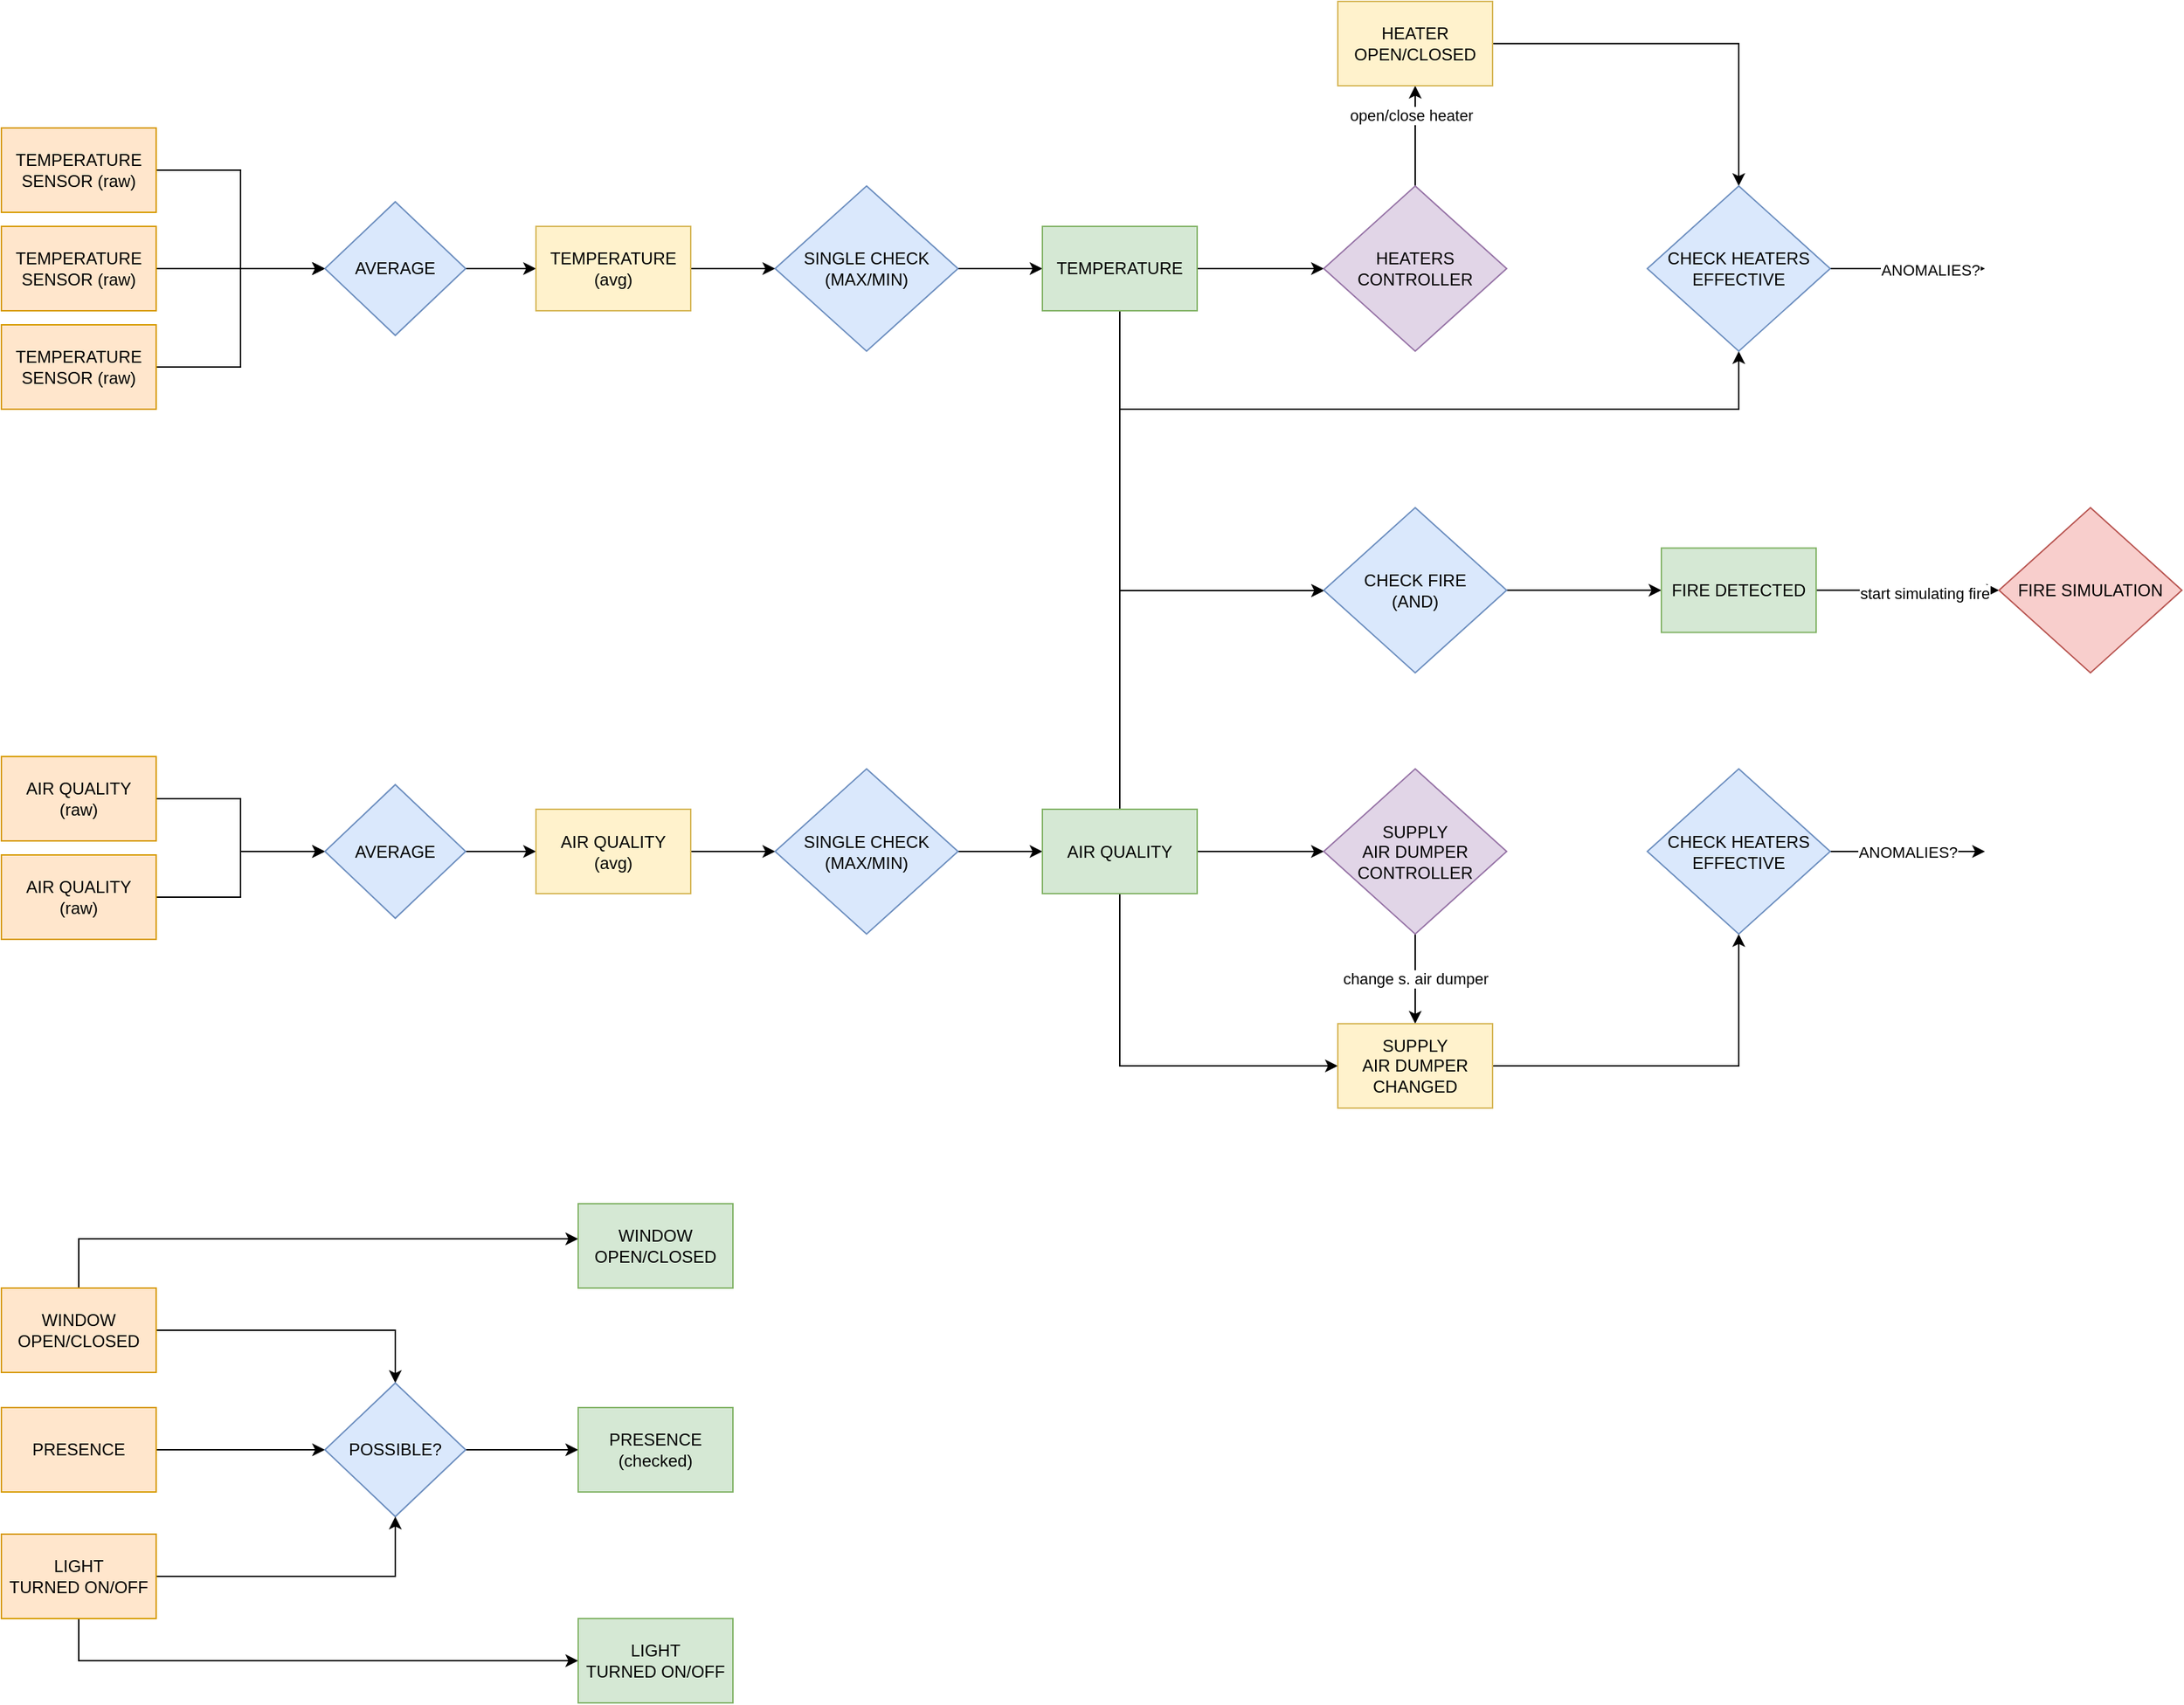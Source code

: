 <mxfile version="20.3.2" type="device"><diagram id="MTpGrsFu3xbQnaSAAbrI" name="Pagina-1"><mxGraphModel dx="1350" dy="1942" grid="1" gridSize="10" guides="1" tooltips="1" connect="1" arrows="1" fold="1" page="1" pageScale="1" pageWidth="827" pageHeight="1169" math="0" shadow="0"><root><mxCell id="0"/><mxCell id="1" parent="0"/><mxCell id="Uf9f3HomZ5SaKYTEOtqW-6" style="edgeStyle=orthogonalEdgeStyle;rounded=0;orthogonalLoop=1;jettySize=auto;html=1;" edge="1" parent="1" source="Uf9f3HomZ5SaKYTEOtqW-1" target="Uf9f3HomZ5SaKYTEOtqW-5"><mxGeometry relative="1" as="geometry"/></mxCell><mxCell id="Uf9f3HomZ5SaKYTEOtqW-1" value="TEMPERATURE&lt;br&gt;SENSOR (raw)" style="rounded=0;whiteSpace=wrap;html=1;fillColor=#ffe6cc;strokeColor=#d79b00;" vertex="1" parent="1"><mxGeometry x="50" y="80" width="110" height="60" as="geometry"/></mxCell><mxCell id="Uf9f3HomZ5SaKYTEOtqW-7" style="edgeStyle=orthogonalEdgeStyle;rounded=0;orthogonalLoop=1;jettySize=auto;html=1;" edge="1" parent="1" source="Uf9f3HomZ5SaKYTEOtqW-2" target="Uf9f3HomZ5SaKYTEOtqW-5"><mxGeometry relative="1" as="geometry"/></mxCell><mxCell id="Uf9f3HomZ5SaKYTEOtqW-2" value="TEMPERATURE&lt;br&gt;SENSOR (raw)" style="rounded=0;whiteSpace=wrap;html=1;fillColor=#ffe6cc;strokeColor=#d79b00;" vertex="1" parent="1"><mxGeometry x="50" y="150" width="110" height="60" as="geometry"/></mxCell><mxCell id="Uf9f3HomZ5SaKYTEOtqW-8" style="edgeStyle=orthogonalEdgeStyle;rounded=0;orthogonalLoop=1;jettySize=auto;html=1;" edge="1" parent="1" source="Uf9f3HomZ5SaKYTEOtqW-3" target="Uf9f3HomZ5SaKYTEOtqW-5"><mxGeometry relative="1" as="geometry"/></mxCell><mxCell id="Uf9f3HomZ5SaKYTEOtqW-3" value="TEMPERATURE&lt;br&gt;SENSOR (raw)" style="rounded=0;whiteSpace=wrap;html=1;fillColor=#ffe6cc;strokeColor=#d79b00;" vertex="1" parent="1"><mxGeometry x="50" y="220" width="110" height="60" as="geometry"/></mxCell><mxCell id="Uf9f3HomZ5SaKYTEOtqW-27" style="edgeStyle=orthogonalEdgeStyle;rounded=0;orthogonalLoop=1;jettySize=auto;html=1;" edge="1" parent="1" source="Uf9f3HomZ5SaKYTEOtqW-5" target="Uf9f3HomZ5SaKYTEOtqW-25"><mxGeometry relative="1" as="geometry"/></mxCell><mxCell id="Uf9f3HomZ5SaKYTEOtqW-5" value="AVERAGE" style="rhombus;whiteSpace=wrap;html=1;fillColor=#dae8fc;strokeColor=#6c8ebf;" vertex="1" parent="1"><mxGeometry x="280" y="132.5" width="100" height="95" as="geometry"/></mxCell><mxCell id="Uf9f3HomZ5SaKYTEOtqW-12" style="edgeStyle=orthogonalEdgeStyle;rounded=0;orthogonalLoop=1;jettySize=auto;html=1;" edge="1" parent="1" source="Uf9f3HomZ5SaKYTEOtqW-9" target="Uf9f3HomZ5SaKYTEOtqW-11"><mxGeometry relative="1" as="geometry"/></mxCell><mxCell id="Uf9f3HomZ5SaKYTEOtqW-9" value="AIR QUALITY&lt;br&gt;(raw)" style="rounded=0;whiteSpace=wrap;html=1;fillColor=#ffe6cc;strokeColor=#d79b00;" vertex="1" parent="1"><mxGeometry x="50" y="527" width="110" height="60" as="geometry"/></mxCell><mxCell id="Uf9f3HomZ5SaKYTEOtqW-13" style="edgeStyle=orthogonalEdgeStyle;rounded=0;orthogonalLoop=1;jettySize=auto;html=1;" edge="1" parent="1" source="Uf9f3HomZ5SaKYTEOtqW-10" target="Uf9f3HomZ5SaKYTEOtqW-11"><mxGeometry relative="1" as="geometry"/></mxCell><mxCell id="Uf9f3HomZ5SaKYTEOtqW-10" value="AIR QUALITY&lt;br&gt;(raw)" style="rounded=0;whiteSpace=wrap;html=1;fillColor=#ffe6cc;strokeColor=#d79b00;" vertex="1" parent="1"><mxGeometry x="50" y="597" width="110" height="60" as="geometry"/></mxCell><mxCell id="Uf9f3HomZ5SaKYTEOtqW-34" style="edgeStyle=orthogonalEdgeStyle;rounded=0;orthogonalLoop=1;jettySize=auto;html=1;" edge="1" parent="1" source="Uf9f3HomZ5SaKYTEOtqW-11" target="Uf9f3HomZ5SaKYTEOtqW-31"><mxGeometry relative="1" as="geometry"/></mxCell><mxCell id="Uf9f3HomZ5SaKYTEOtqW-11" value="AVERAGE" style="rhombus;whiteSpace=wrap;html=1;fillColor=#dae8fc;strokeColor=#6c8ebf;" vertex="1" parent="1"><mxGeometry x="280" y="547" width="100" height="95" as="geometry"/></mxCell><mxCell id="Uf9f3HomZ5SaKYTEOtqW-17" style="edgeStyle=orthogonalEdgeStyle;rounded=0;orthogonalLoop=1;jettySize=auto;html=1;" edge="1" parent="1" source="Uf9f3HomZ5SaKYTEOtqW-14" target="Uf9f3HomZ5SaKYTEOtqW-16"><mxGeometry relative="1" as="geometry"/></mxCell><mxCell id="Uf9f3HomZ5SaKYTEOtqW-14" value="PRESENCE" style="rounded=0;whiteSpace=wrap;html=1;fillColor=#ffe6cc;strokeColor=#d79b00;" vertex="1" parent="1"><mxGeometry x="50" y="990" width="110" height="60" as="geometry"/></mxCell><mxCell id="Uf9f3HomZ5SaKYTEOtqW-18" style="edgeStyle=orthogonalEdgeStyle;rounded=0;orthogonalLoop=1;jettySize=auto;html=1;" edge="1" parent="1" source="Uf9f3HomZ5SaKYTEOtqW-57" target="Uf9f3HomZ5SaKYTEOtqW-16"><mxGeometry relative="1" as="geometry"><mxPoint x="160" y="930" as="sourcePoint"/></mxGeometry></mxCell><mxCell id="Uf9f3HomZ5SaKYTEOtqW-41" style="edgeStyle=orthogonalEdgeStyle;rounded=0;orthogonalLoop=1;jettySize=auto;html=1;" edge="1" parent="1" source="Uf9f3HomZ5SaKYTEOtqW-57" target="Uf9f3HomZ5SaKYTEOtqW-58"><mxGeometry relative="1" as="geometry"><mxPoint x="105" y="900" as="sourcePoint"/><mxPoint x="460" y="870" as="targetPoint"/><Array as="points"><mxPoint x="105" y="870"/></Array></mxGeometry></mxCell><mxCell id="Uf9f3HomZ5SaKYTEOtqW-38" style="edgeStyle=orthogonalEdgeStyle;rounded=0;orthogonalLoop=1;jettySize=auto;html=1;" edge="1" parent="1" source="Uf9f3HomZ5SaKYTEOtqW-16" target="Uf9f3HomZ5SaKYTEOtqW-37"><mxGeometry relative="1" as="geometry"/></mxCell><mxCell id="Uf9f3HomZ5SaKYTEOtqW-16" value="POSSIBLE?" style="rhombus;whiteSpace=wrap;html=1;fillColor=#dae8fc;strokeColor=#6c8ebf;" vertex="1" parent="1"><mxGeometry x="280" y="972.5" width="100" height="95" as="geometry"/></mxCell><mxCell id="Uf9f3HomZ5SaKYTEOtqW-21" style="edgeStyle=orthogonalEdgeStyle;rounded=0;orthogonalLoop=1;jettySize=auto;html=1;" edge="1" parent="1" source="Uf9f3HomZ5SaKYTEOtqW-60" target="Uf9f3HomZ5SaKYTEOtqW-16"><mxGeometry relative="1" as="geometry"><mxPoint x="160" y="1110" as="sourcePoint"/></mxGeometry></mxCell><mxCell id="Uf9f3HomZ5SaKYTEOtqW-42" style="edgeStyle=orthogonalEdgeStyle;rounded=0;orthogonalLoop=1;jettySize=auto;html=1;" edge="1" parent="1" source="Uf9f3HomZ5SaKYTEOtqW-60" target="Uf9f3HomZ5SaKYTEOtqW-59"><mxGeometry relative="1" as="geometry"><mxPoint x="105" y="1140" as="sourcePoint"/><mxPoint x="460" y="1170" as="targetPoint"/><Array as="points"><mxPoint x="105" y="1170"/></Array></mxGeometry></mxCell><mxCell id="Uf9f3HomZ5SaKYTEOtqW-28" style="edgeStyle=orthogonalEdgeStyle;rounded=0;orthogonalLoop=1;jettySize=auto;html=1;" edge="1" parent="1" source="Uf9f3HomZ5SaKYTEOtqW-25" target="Uf9f3HomZ5SaKYTEOtqW-26"><mxGeometry relative="1" as="geometry"/></mxCell><mxCell id="Uf9f3HomZ5SaKYTEOtqW-25" value="TEMPERATURE&lt;br&gt;(avg)" style="rounded=0;whiteSpace=wrap;html=1;fillColor=#fff2cc;strokeColor=#d6b656;" vertex="1" parent="1"><mxGeometry x="430" y="150" width="110" height="60" as="geometry"/></mxCell><mxCell id="Uf9f3HomZ5SaKYTEOtqW-30" style="edgeStyle=orthogonalEdgeStyle;rounded=0;orthogonalLoop=1;jettySize=auto;html=1;" edge="1" parent="1" source="Uf9f3HomZ5SaKYTEOtqW-26" target="Uf9f3HomZ5SaKYTEOtqW-29"><mxGeometry relative="1" as="geometry"/></mxCell><mxCell id="Uf9f3HomZ5SaKYTEOtqW-26" value="SINGLE CHECK&lt;br&gt;(MAX/MIN)" style="rhombus;whiteSpace=wrap;html=1;fillColor=#dae8fc;strokeColor=#6c8ebf;" vertex="1" parent="1"><mxGeometry x="600" y="121.25" width="130" height="117.5" as="geometry"/></mxCell><mxCell id="Uf9f3HomZ5SaKYTEOtqW-44" style="edgeStyle=orthogonalEdgeStyle;rounded=0;orthogonalLoop=1;jettySize=auto;html=1;" edge="1" parent="1" source="Uf9f3HomZ5SaKYTEOtqW-29" target="Uf9f3HomZ5SaKYTEOtqW-43"><mxGeometry relative="1" as="geometry"/></mxCell><mxCell id="Uf9f3HomZ5SaKYTEOtqW-51" style="edgeStyle=orthogonalEdgeStyle;rounded=0;orthogonalLoop=1;jettySize=auto;html=1;" edge="1" parent="1" source="Uf9f3HomZ5SaKYTEOtqW-29" target="Uf9f3HomZ5SaKYTEOtqW-49"><mxGeometry relative="1" as="geometry"><Array as="points"><mxPoint x="845" y="280"/><mxPoint x="1285" y="280"/></Array></mxGeometry></mxCell><mxCell id="Uf9f3HomZ5SaKYTEOtqW-72" style="edgeStyle=orthogonalEdgeStyle;rounded=0;orthogonalLoop=1;jettySize=auto;html=1;" edge="1" parent="1" source="Uf9f3HomZ5SaKYTEOtqW-29" target="Uf9f3HomZ5SaKYTEOtqW-71"><mxGeometry relative="1" as="geometry"><Array as="points"><mxPoint x="845" y="409"/></Array></mxGeometry></mxCell><mxCell id="Uf9f3HomZ5SaKYTEOtqW-29" value="TEMPERATURE" style="rounded=0;whiteSpace=wrap;html=1;fillColor=#d5e8d4;strokeColor=#82b366;" vertex="1" parent="1"><mxGeometry x="790" y="150" width="110" height="60" as="geometry"/></mxCell><mxCell id="Uf9f3HomZ5SaKYTEOtqW-35" style="edgeStyle=orthogonalEdgeStyle;rounded=0;orthogonalLoop=1;jettySize=auto;html=1;" edge="1" parent="1" source="Uf9f3HomZ5SaKYTEOtqW-31" target="Uf9f3HomZ5SaKYTEOtqW-32"><mxGeometry relative="1" as="geometry"/></mxCell><mxCell id="Uf9f3HomZ5SaKYTEOtqW-31" value="AIR QUALITY&lt;br&gt;(avg)" style="rounded=0;whiteSpace=wrap;html=1;fillColor=#fff2cc;strokeColor=#d6b656;" vertex="1" parent="1"><mxGeometry x="430" y="564.5" width="110" height="60" as="geometry"/></mxCell><mxCell id="Uf9f3HomZ5SaKYTEOtqW-36" style="edgeStyle=orthogonalEdgeStyle;rounded=0;orthogonalLoop=1;jettySize=auto;html=1;" edge="1" parent="1" source="Uf9f3HomZ5SaKYTEOtqW-32" target="Uf9f3HomZ5SaKYTEOtqW-33"><mxGeometry relative="1" as="geometry"/></mxCell><mxCell id="Uf9f3HomZ5SaKYTEOtqW-32" value="SINGLE CHECK&lt;br&gt;(MAX/MIN)" style="rhombus;whiteSpace=wrap;html=1;fillColor=#dae8fc;strokeColor=#6c8ebf;" vertex="1" parent="1"><mxGeometry x="600" y="535.75" width="130" height="117.5" as="geometry"/></mxCell><mxCell id="Uf9f3HomZ5SaKYTEOtqW-64" style="edgeStyle=orthogonalEdgeStyle;rounded=0;orthogonalLoop=1;jettySize=auto;html=1;" edge="1" parent="1" source="Uf9f3HomZ5SaKYTEOtqW-33" target="Uf9f3HomZ5SaKYTEOtqW-63"><mxGeometry relative="1" as="geometry"/></mxCell><mxCell id="Uf9f3HomZ5SaKYTEOtqW-66" style="edgeStyle=orthogonalEdgeStyle;rounded=0;orthogonalLoop=1;jettySize=auto;html=1;" edge="1" parent="1" source="Uf9f3HomZ5SaKYTEOtqW-33" target="Uf9f3HomZ5SaKYTEOtqW-65"><mxGeometry relative="1" as="geometry"><Array as="points"><mxPoint x="845" y="747"/></Array></mxGeometry></mxCell><mxCell id="Uf9f3HomZ5SaKYTEOtqW-73" style="edgeStyle=orthogonalEdgeStyle;rounded=0;orthogonalLoop=1;jettySize=auto;html=1;" edge="1" parent="1" source="Uf9f3HomZ5SaKYTEOtqW-33" target="Uf9f3HomZ5SaKYTEOtqW-71"><mxGeometry relative="1" as="geometry"><Array as="points"><mxPoint x="845" y="409"/></Array></mxGeometry></mxCell><mxCell id="Uf9f3HomZ5SaKYTEOtqW-33" value="AIR QUALITY" style="rounded=0;whiteSpace=wrap;html=1;fillColor=#d5e8d4;strokeColor=#82b366;" vertex="1" parent="1"><mxGeometry x="790" y="564.5" width="110" height="60" as="geometry"/></mxCell><mxCell id="Uf9f3HomZ5SaKYTEOtqW-37" value="PRESENCE&lt;br&gt;(checked)" style="rounded=0;whiteSpace=wrap;html=1;fillColor=#d5e8d4;strokeColor=#82b366;" vertex="1" parent="1"><mxGeometry x="460" y="990" width="110" height="60" as="geometry"/></mxCell><mxCell id="Uf9f3HomZ5SaKYTEOtqW-46" style="edgeStyle=orthogonalEdgeStyle;rounded=0;orthogonalLoop=1;jettySize=auto;html=1;" edge="1" parent="1" source="Uf9f3HomZ5SaKYTEOtqW-43" target="Uf9f3HomZ5SaKYTEOtqW-48"><mxGeometry relative="1" as="geometry"><mxPoint x="1170" y="40" as="targetPoint"/><Array as="points"><mxPoint x="1055" y="80"/><mxPoint x="1055" y="80"/></Array></mxGeometry></mxCell><mxCell id="Uf9f3HomZ5SaKYTEOtqW-47" value="open/close heater" style="edgeLabel;html=1;align=center;verticalAlign=middle;resizable=0;points=[];" vertex="1" connectable="0" parent="Uf9f3HomZ5SaKYTEOtqW-46"><mxGeometry x="0.422" y="3" relative="1" as="geometry"><mxPoint as="offset"/></mxGeometry></mxCell><mxCell id="Uf9f3HomZ5SaKYTEOtqW-43" value="HEATERS&lt;br&gt;CONTROLLER" style="rhombus;whiteSpace=wrap;html=1;fillColor=#e1d5e7;strokeColor=#9673a6;" vertex="1" parent="1"><mxGeometry x="990" y="121.25" width="130" height="117.5" as="geometry"/></mxCell><mxCell id="Uf9f3HomZ5SaKYTEOtqW-50" style="edgeStyle=orthogonalEdgeStyle;rounded=0;orthogonalLoop=1;jettySize=auto;html=1;" edge="1" parent="1" source="Uf9f3HomZ5SaKYTEOtqW-48" target="Uf9f3HomZ5SaKYTEOtqW-49"><mxGeometry relative="1" as="geometry"/></mxCell><mxCell id="Uf9f3HomZ5SaKYTEOtqW-48" value="HEATER&lt;br&gt;OPEN/CLOSED" style="rounded=0;whiteSpace=wrap;html=1;fillColor=#fff2cc;strokeColor=#d6b656;" vertex="1" parent="1"><mxGeometry x="1000" y="-10" width="110" height="60" as="geometry"/></mxCell><mxCell id="Uf9f3HomZ5SaKYTEOtqW-52" style="edgeStyle=orthogonalEdgeStyle;rounded=0;orthogonalLoop=1;jettySize=auto;html=1;" edge="1" parent="1" source="Uf9f3HomZ5SaKYTEOtqW-49"><mxGeometry relative="1" as="geometry"><mxPoint x="1460" y="180" as="targetPoint"/></mxGeometry></mxCell><mxCell id="Uf9f3HomZ5SaKYTEOtqW-53" value="ANOMALIES?" style="edgeLabel;html=1;align=center;verticalAlign=middle;resizable=0;points=[];" vertex="1" connectable="0" parent="Uf9f3HomZ5SaKYTEOtqW-52"><mxGeometry x="0.293" relative="1" as="geometry"><mxPoint as="offset"/></mxGeometry></mxCell><mxCell id="Uf9f3HomZ5SaKYTEOtqW-49" value="CHECK HEATERS&lt;br&gt;EFFECTIVE" style="rhombus;whiteSpace=wrap;html=1;fillColor=#dae8fc;strokeColor=#6c8ebf;" vertex="1" parent="1"><mxGeometry x="1220" y="121.25" width="130" height="117.5" as="geometry"/></mxCell><mxCell id="Uf9f3HomZ5SaKYTEOtqW-57" value="WINDOW&lt;br&gt;OPEN/CLOSED" style="rounded=0;whiteSpace=wrap;html=1;fillColor=#ffe6cc;strokeColor=#d79b00;" vertex="1" parent="1"><mxGeometry x="50" y="905" width="110" height="60" as="geometry"/></mxCell><mxCell id="Uf9f3HomZ5SaKYTEOtqW-58" value="WINDOW&lt;br&gt;OPEN/CLOSED" style="rounded=0;whiteSpace=wrap;html=1;fillColor=#d5e8d4;strokeColor=#82b366;" vertex="1" parent="1"><mxGeometry x="460" y="845" width="110" height="60" as="geometry"/></mxCell><mxCell id="Uf9f3HomZ5SaKYTEOtqW-59" value="LIGHT&lt;br&gt;TURNED ON/OFF" style="rounded=0;whiteSpace=wrap;html=1;fillColor=#d5e8d4;strokeColor=#82b366;" vertex="1" parent="1"><mxGeometry x="460" y="1140" width="110" height="60" as="geometry"/></mxCell><mxCell id="Uf9f3HomZ5SaKYTEOtqW-60" value="LIGHT&lt;br&gt;TURNED ON/OFF" style="rounded=0;whiteSpace=wrap;html=1;fillColor=#ffe6cc;strokeColor=#d79b00;" vertex="1" parent="1"><mxGeometry x="50" y="1080" width="110" height="60" as="geometry"/></mxCell><mxCell id="Uf9f3HomZ5SaKYTEOtqW-68" value="change s. air dumper" style="edgeStyle=orthogonalEdgeStyle;rounded=0;orthogonalLoop=1;jettySize=auto;html=1;" edge="1" parent="1" source="Uf9f3HomZ5SaKYTEOtqW-63" target="Uf9f3HomZ5SaKYTEOtqW-65"><mxGeometry relative="1" as="geometry"/></mxCell><mxCell id="Uf9f3HomZ5SaKYTEOtqW-63" value="SUPPLY &lt;br&gt;AIR DUMPER CONTROLLER" style="rhombus;whiteSpace=wrap;html=1;fillColor=#e1d5e7;strokeColor=#9673a6;" vertex="1" parent="1"><mxGeometry x="990" y="535.75" width="130" height="117.5" as="geometry"/></mxCell><mxCell id="Uf9f3HomZ5SaKYTEOtqW-69" style="edgeStyle=orthogonalEdgeStyle;rounded=0;orthogonalLoop=1;jettySize=auto;html=1;" edge="1" parent="1" source="Uf9f3HomZ5SaKYTEOtqW-65" target="Uf9f3HomZ5SaKYTEOtqW-67"><mxGeometry relative="1" as="geometry"/></mxCell><mxCell id="Uf9f3HomZ5SaKYTEOtqW-65" value="SUPPLY&lt;br&gt;AIR DUMPER&lt;br&gt;CHANGED" style="rounded=0;whiteSpace=wrap;html=1;fillColor=#fff2cc;strokeColor=#d6b656;" vertex="1" parent="1"><mxGeometry x="1000" y="717" width="110" height="60" as="geometry"/></mxCell><mxCell id="Uf9f3HomZ5SaKYTEOtqW-70" value="ANOMALIES?" style="edgeStyle=orthogonalEdgeStyle;rounded=0;orthogonalLoop=1;jettySize=auto;html=1;" edge="1" parent="1" source="Uf9f3HomZ5SaKYTEOtqW-67"><mxGeometry relative="1" as="geometry"><mxPoint x="1460" y="594.5" as="targetPoint"/></mxGeometry></mxCell><mxCell id="Uf9f3HomZ5SaKYTEOtqW-67" value="CHECK HEATERS&lt;br&gt;EFFECTIVE" style="rhombus;whiteSpace=wrap;html=1;fillColor=#dae8fc;strokeColor=#6c8ebf;" vertex="1" parent="1"><mxGeometry x="1220" y="535.75" width="130" height="117.5" as="geometry"/></mxCell><mxCell id="Uf9f3HomZ5SaKYTEOtqW-75" style="edgeStyle=orthogonalEdgeStyle;rounded=0;orthogonalLoop=1;jettySize=auto;html=1;" edge="1" parent="1" source="Uf9f3HomZ5SaKYTEOtqW-71" target="Uf9f3HomZ5SaKYTEOtqW-74"><mxGeometry relative="1" as="geometry"/></mxCell><mxCell id="Uf9f3HomZ5SaKYTEOtqW-71" value="CHECK FIRE&lt;br&gt;(AND)" style="rhombus;whiteSpace=wrap;html=1;fillColor=#dae8fc;strokeColor=#6c8ebf;" vertex="1" parent="1"><mxGeometry x="990" y="350" width="130" height="117.5" as="geometry"/></mxCell><mxCell id="Uf9f3HomZ5SaKYTEOtqW-76" style="edgeStyle=orthogonalEdgeStyle;rounded=0;orthogonalLoop=1;jettySize=auto;html=1;" edge="1" parent="1" source="Uf9f3HomZ5SaKYTEOtqW-74" target="Uf9f3HomZ5SaKYTEOtqW-78"><mxGeometry relative="1" as="geometry"><mxPoint x="1470" y="408.75" as="targetPoint"/></mxGeometry></mxCell><mxCell id="Uf9f3HomZ5SaKYTEOtqW-77" value="start simulating fire" style="edgeLabel;html=1;align=center;verticalAlign=middle;resizable=0;points=[];" vertex="1" connectable="0" parent="Uf9f3HomZ5SaKYTEOtqW-76"><mxGeometry x="0.185" y="-2" relative="1" as="geometry"><mxPoint as="offset"/></mxGeometry></mxCell><mxCell id="Uf9f3HomZ5SaKYTEOtqW-74" value="FIRE DETECTED" style="rounded=0;whiteSpace=wrap;html=1;fillColor=#d5e8d4;strokeColor=#82b366;" vertex="1" parent="1"><mxGeometry x="1230" y="378.75" width="110" height="60" as="geometry"/></mxCell><mxCell id="Uf9f3HomZ5SaKYTEOtqW-78" value="FIRE SIMULATION" style="rhombus;whiteSpace=wrap;html=1;fillColor=#f8cecc;strokeColor=#b85450;" vertex="1" parent="1"><mxGeometry x="1470" y="350" width="130" height="117.5" as="geometry"/></mxCell></root></mxGraphModel></diagram></mxfile>